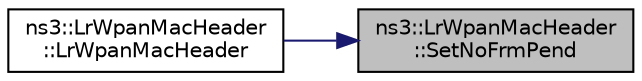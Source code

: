digraph "ns3::LrWpanMacHeader::SetNoFrmPend"
{
 // LATEX_PDF_SIZE
  edge [fontname="Helvetica",fontsize="10",labelfontname="Helvetica",labelfontsize="10"];
  node [fontname="Helvetica",fontsize="10",shape=record];
  rankdir="RL";
  Node1 [label="ns3::LrWpanMacHeader\l::SetNoFrmPend",height=0.2,width=0.4,color="black", fillcolor="grey75", style="filled", fontcolor="black",tooltip="Set the Frame Control field \"Frame Pending\" bit to false."];
  Node1 -> Node2 [dir="back",color="midnightblue",fontsize="10",style="solid",fontname="Helvetica"];
  Node2 [label="ns3::LrWpanMacHeader\l::LrWpanMacHeader",height=0.2,width=0.4,color="black", fillcolor="white", style="filled",URL="$classns3_1_1_lr_wpan_mac_header.html#a24f0e8f775ad044361cbdb59b3c24075",tooltip=" "];
}
